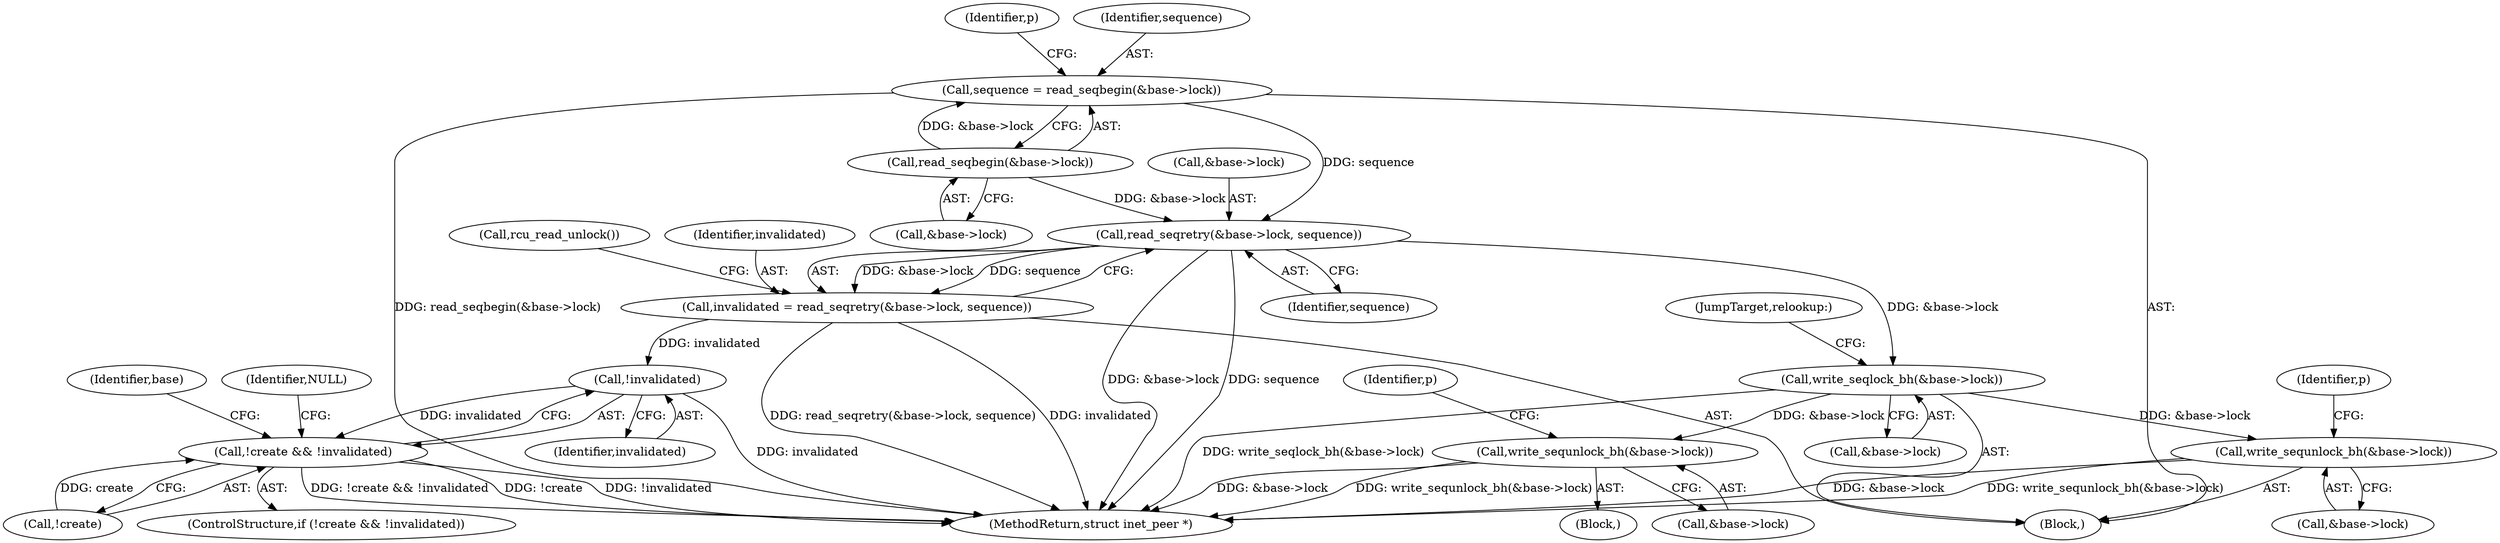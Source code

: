 digraph "0_linux_87c48fa3b4630905f98268dde838ee43626a060c@API" {
"1000125" [label="(Call,sequence = read_seqbegin(&base->lock))"];
"1000127" [label="(Call,read_seqbegin(&base->lock))"];
"1000139" [label="(Call,read_seqretry(&base->lock, sequence))"];
"1000137" [label="(Call,invalidated = read_seqretry(&base->lock, sequence))"];
"1000154" [label="(Call,!invalidated)"];
"1000151" [label="(Call,!create && !invalidated)"];
"1000158" [label="(Call,write_seqlock_bh(&base->lock))"];
"1000180" [label="(Call,write_sequnlock_bh(&base->lock))"];
"1000305" [label="(Call,write_sequnlock_bh(&base->lock))"];
"1000157" [label="(Identifier,NULL)"];
"1000138" [label="(Identifier,invalidated)"];
"1000150" [label="(ControlStructure,if (!create && !invalidated))"];
"1000128" [label="(Call,&base->lock)"];
"1000158" [label="(Call,write_seqlock_bh(&base->lock))"];
"1000163" [label="(JumpTarget,relookup:)"];
"1000311" [label="(Identifier,p)"];
"1000161" [label="(Identifier,base)"];
"1000127" [label="(Call,read_seqbegin(&base->lock))"];
"1000155" [label="(Identifier,invalidated)"];
"1000107" [label="(Block,)"];
"1000125" [label="(Call,sequence = read_seqbegin(&base->lock))"];
"1000140" [label="(Call,&base->lock)"];
"1000181" [label="(Call,&base->lock)"];
"1000154" [label="(Call,!invalidated)"];
"1000159" [label="(Call,&base->lock)"];
"1000174" [label="(Block,)"];
"1000312" [label="(MethodReturn,struct inet_peer *)"];
"1000133" [label="(Identifier,p)"];
"1000305" [label="(Call,write_sequnlock_bh(&base->lock))"];
"1000186" [label="(Identifier,p)"];
"1000151" [label="(Call,!create && !invalidated)"];
"1000126" [label="(Identifier,sequence)"];
"1000145" [label="(Call,rcu_read_unlock())"];
"1000180" [label="(Call,write_sequnlock_bh(&base->lock))"];
"1000152" [label="(Call,!create)"];
"1000139" [label="(Call,read_seqretry(&base->lock, sequence))"];
"1000144" [label="(Identifier,sequence)"];
"1000137" [label="(Call,invalidated = read_seqretry(&base->lock, sequence))"];
"1000306" [label="(Call,&base->lock)"];
"1000125" -> "1000107"  [label="AST: "];
"1000125" -> "1000127"  [label="CFG: "];
"1000126" -> "1000125"  [label="AST: "];
"1000127" -> "1000125"  [label="AST: "];
"1000133" -> "1000125"  [label="CFG: "];
"1000125" -> "1000312"  [label="DDG: read_seqbegin(&base->lock)"];
"1000127" -> "1000125"  [label="DDG: &base->lock"];
"1000125" -> "1000139"  [label="DDG: sequence"];
"1000127" -> "1000128"  [label="CFG: "];
"1000128" -> "1000127"  [label="AST: "];
"1000127" -> "1000139"  [label="DDG: &base->lock"];
"1000139" -> "1000137"  [label="AST: "];
"1000139" -> "1000144"  [label="CFG: "];
"1000140" -> "1000139"  [label="AST: "];
"1000144" -> "1000139"  [label="AST: "];
"1000137" -> "1000139"  [label="CFG: "];
"1000139" -> "1000312"  [label="DDG: &base->lock"];
"1000139" -> "1000312"  [label="DDG: sequence"];
"1000139" -> "1000137"  [label="DDG: &base->lock"];
"1000139" -> "1000137"  [label="DDG: sequence"];
"1000139" -> "1000158"  [label="DDG: &base->lock"];
"1000137" -> "1000107"  [label="AST: "];
"1000138" -> "1000137"  [label="AST: "];
"1000145" -> "1000137"  [label="CFG: "];
"1000137" -> "1000312"  [label="DDG: invalidated"];
"1000137" -> "1000312"  [label="DDG: read_seqretry(&base->lock, sequence)"];
"1000137" -> "1000154"  [label="DDG: invalidated"];
"1000154" -> "1000151"  [label="AST: "];
"1000154" -> "1000155"  [label="CFG: "];
"1000155" -> "1000154"  [label="AST: "];
"1000151" -> "1000154"  [label="CFG: "];
"1000154" -> "1000312"  [label="DDG: invalidated"];
"1000154" -> "1000151"  [label="DDG: invalidated"];
"1000151" -> "1000150"  [label="AST: "];
"1000151" -> "1000152"  [label="CFG: "];
"1000152" -> "1000151"  [label="AST: "];
"1000157" -> "1000151"  [label="CFG: "];
"1000161" -> "1000151"  [label="CFG: "];
"1000151" -> "1000312"  [label="DDG: !invalidated"];
"1000151" -> "1000312"  [label="DDG: !create && !invalidated"];
"1000151" -> "1000312"  [label="DDG: !create"];
"1000152" -> "1000151"  [label="DDG: create"];
"1000158" -> "1000107"  [label="AST: "];
"1000158" -> "1000159"  [label="CFG: "];
"1000159" -> "1000158"  [label="AST: "];
"1000163" -> "1000158"  [label="CFG: "];
"1000158" -> "1000312"  [label="DDG: write_seqlock_bh(&base->lock)"];
"1000158" -> "1000180"  [label="DDG: &base->lock"];
"1000158" -> "1000305"  [label="DDG: &base->lock"];
"1000180" -> "1000174"  [label="AST: "];
"1000180" -> "1000181"  [label="CFG: "];
"1000181" -> "1000180"  [label="AST: "];
"1000186" -> "1000180"  [label="CFG: "];
"1000180" -> "1000312"  [label="DDG: &base->lock"];
"1000180" -> "1000312"  [label="DDG: write_sequnlock_bh(&base->lock)"];
"1000305" -> "1000107"  [label="AST: "];
"1000305" -> "1000306"  [label="CFG: "];
"1000306" -> "1000305"  [label="AST: "];
"1000311" -> "1000305"  [label="CFG: "];
"1000305" -> "1000312"  [label="DDG: write_sequnlock_bh(&base->lock)"];
"1000305" -> "1000312"  [label="DDG: &base->lock"];
}
